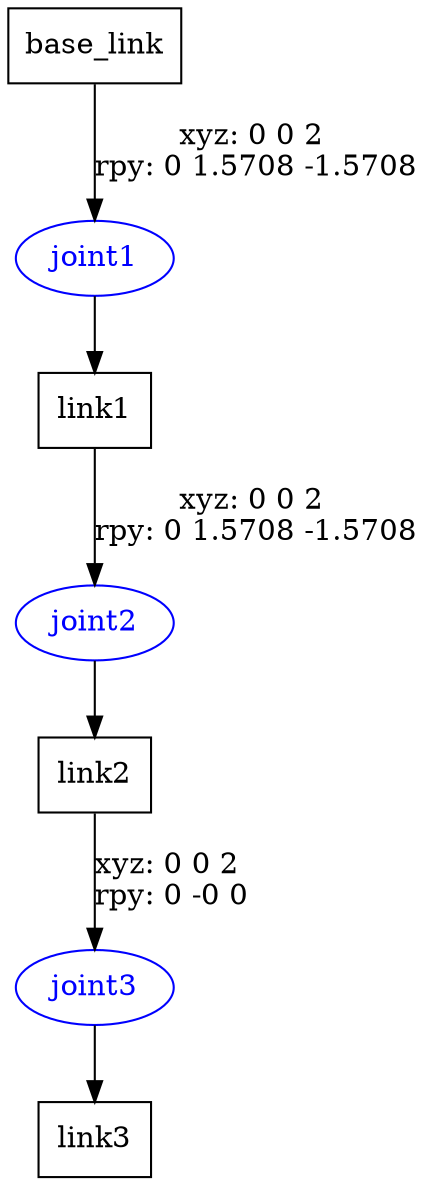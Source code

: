 digraph G {
node [shape=box];
"base_link" [label="base_link"];
"link1" [label="link1"];
"link2" [label="link2"];
"link3" [label="link3"];
node [shape=ellipse, color=blue, fontcolor=blue];
"base_link" -> "joint1" [label="xyz: 0 0 2 \nrpy: 0 1.5708 -1.5708"]
"joint1" -> "link1"
"link1" -> "joint2" [label="xyz: 0 0 2 \nrpy: 0 1.5708 -1.5708"]
"joint2" -> "link2"
"link2" -> "joint3" [label="xyz: 0 0 2 \nrpy: 0 -0 0"]
"joint3" -> "link3"
}
